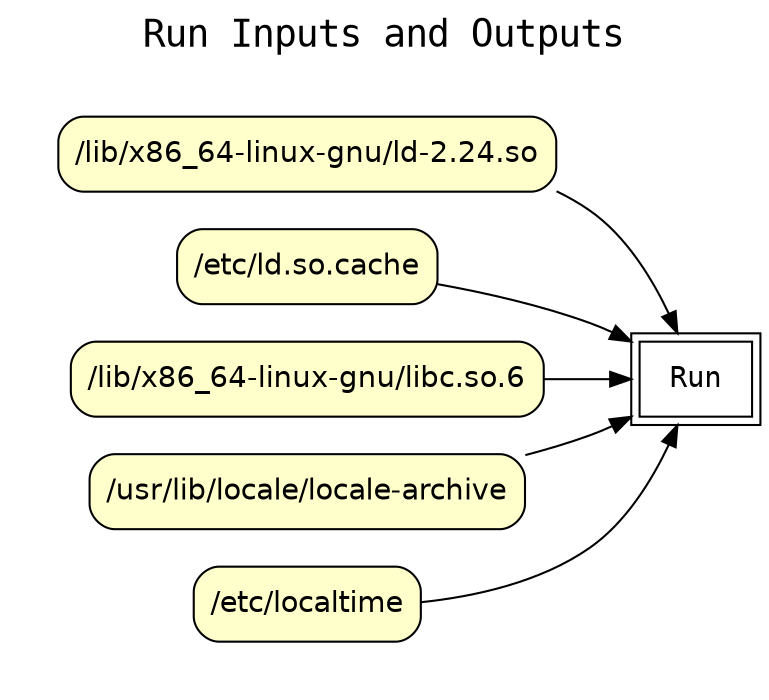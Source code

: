
digraph wt_run {
rankdir=LR
fontname=Courier; fontsize=18; labelloc=t
label="Run Inputs and Outputs"
node[shape=box style="filled" fillcolor="#FFFFFF" peripheries=2 fontname=Courier]
"Run"
subgraph cluster_inputs { label=""; color=white; penwidth=0
subgraph cluster_inputs_inner { label=""; color=white
node[shape=box style="rounded,filled" fillcolor="#FFFFCC" peripheries=1 fontname=Helvetica]
"input:/lib/x86_64-linux-gnu/ld-2.24.so" [label="/lib/x86_64-linux-gnu/ld-2.24.so"]
"input:/etc/ld.so.cache" [label="/etc/ld.so.cache"]
"input:/lib/x86_64-linux-gnu/libc.so.6" [label="/lib/x86_64-linux-gnu/libc.so.6"]
"input:/usr/lib/locale/locale-archive" [label="/usr/lib/locale/locale-archive"]
"input:/etc/localtime" [label="/etc/localtime"]
}}
subgraph cluster_outputs { label=""; color=white; penwidth=0
subgraph cluster_outputs_inner { label=""; color=white
node[shape=box style="rounded,filled" fillcolor="#FFFFCC" peripheries=1 fontname=Helvetica]
}}
"input:/lib/x86_64-linux-gnu/ld-2.24.so" -> "Run"
"input:/etc/ld.so.cache" -> "Run"
"input:/lib/x86_64-linux-gnu/libc.so.6" -> "Run"
"input:/usr/lib/locale/locale-archive" -> "Run"
"input:/etc/localtime" -> "Run"
}

